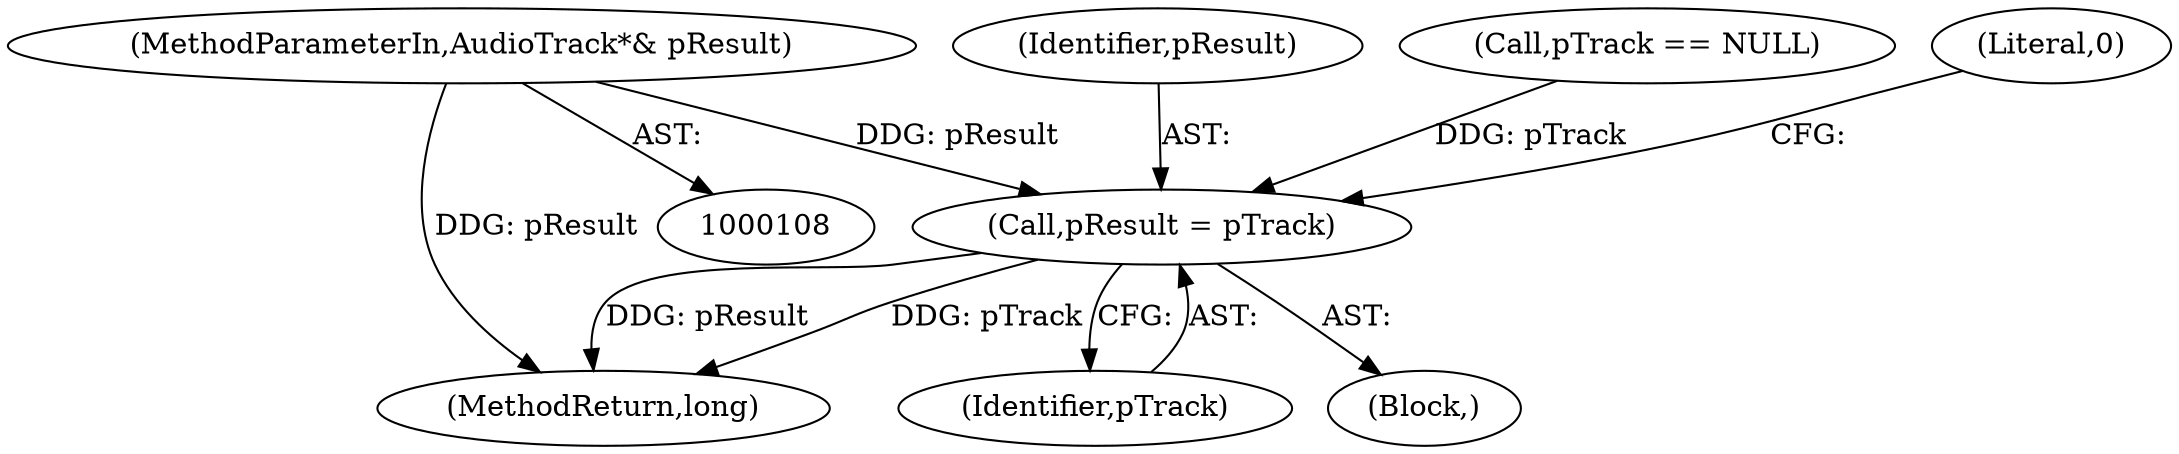 digraph "0_Android_cc274e2abe8b2a6698a5c47d8aa4bb45f1f9538d_42@pointer" {
"1000113" [label="(MethodParameterIn,AudioTrack*& pResult)"];
"1000317" [label="(Call,pResult = pTrack)"];
"1000318" [label="(Identifier,pResult)"];
"1000282" [label="(Call,pTrack == NULL)"];
"1000114" [label="(Block,)"];
"1000321" [label="(Literal,0)"];
"1000322" [label="(MethodReturn,long)"];
"1000319" [label="(Identifier,pTrack)"];
"1000113" [label="(MethodParameterIn,AudioTrack*& pResult)"];
"1000317" [label="(Call,pResult = pTrack)"];
"1000113" -> "1000108"  [label="AST: "];
"1000113" -> "1000322"  [label="DDG: pResult"];
"1000113" -> "1000317"  [label="DDG: pResult"];
"1000317" -> "1000114"  [label="AST: "];
"1000317" -> "1000319"  [label="CFG: "];
"1000318" -> "1000317"  [label="AST: "];
"1000319" -> "1000317"  [label="AST: "];
"1000321" -> "1000317"  [label="CFG: "];
"1000317" -> "1000322"  [label="DDG: pResult"];
"1000317" -> "1000322"  [label="DDG: pTrack"];
"1000282" -> "1000317"  [label="DDG: pTrack"];
}
